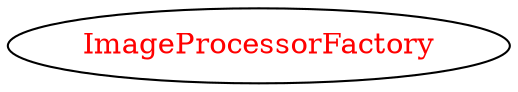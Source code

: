 digraph dependencyGraph {
 concentrate=true;
 ranksep="2.0";
 rankdir="LR"; 
 splines="ortho";
"ImageProcessorFactory" [fontcolor="red"];
}